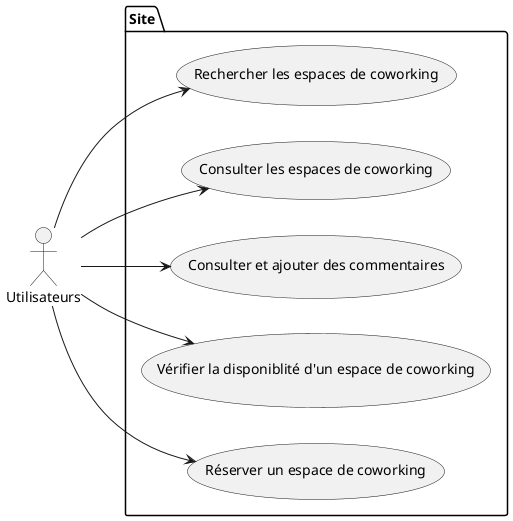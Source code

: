 @startuml
left to right direction
actor Utilisateurs as i
package Site {
  usecase "Rechercher les espaces de coworking" as UC1
  usecase "Consulter les espaces de coworking" as UC2
  usecase "Consulter et ajouter des commentaires" as UC3
  usecase "Vérifier la disponiblité d'un espace de coworking" as UC4
  usecase "Réserver un espace de coworking" as UC5
}
i --> UC1
i --> UC2
i --> UC3
i --> UC4
i --> UC5
@enduml